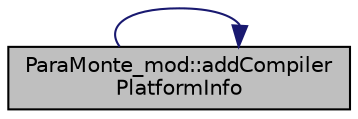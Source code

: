 digraph "ParaMonte_mod::addCompilerPlatformInfo"
{
 // LATEX_PDF_SIZE
  edge [fontname="Helvetica",fontsize="10",labelfontname="Helvetica",labelfontsize="10"];
  node [fontname="Helvetica",fontsize="10",shape=record];
  rankdir="LR";
  Node1 [label="ParaMonte_mod::addCompiler\lPlatformInfo",height=0.2,width=0.4,color="black", fillcolor="grey75", style="filled", fontcolor="black",tooltip="Add information about the compiler and the platform/OS to the output report file(s)."];
  Node1 -> Node1 [color="midnightblue",fontsize="10",style="solid",fontname="Helvetica"];
}
